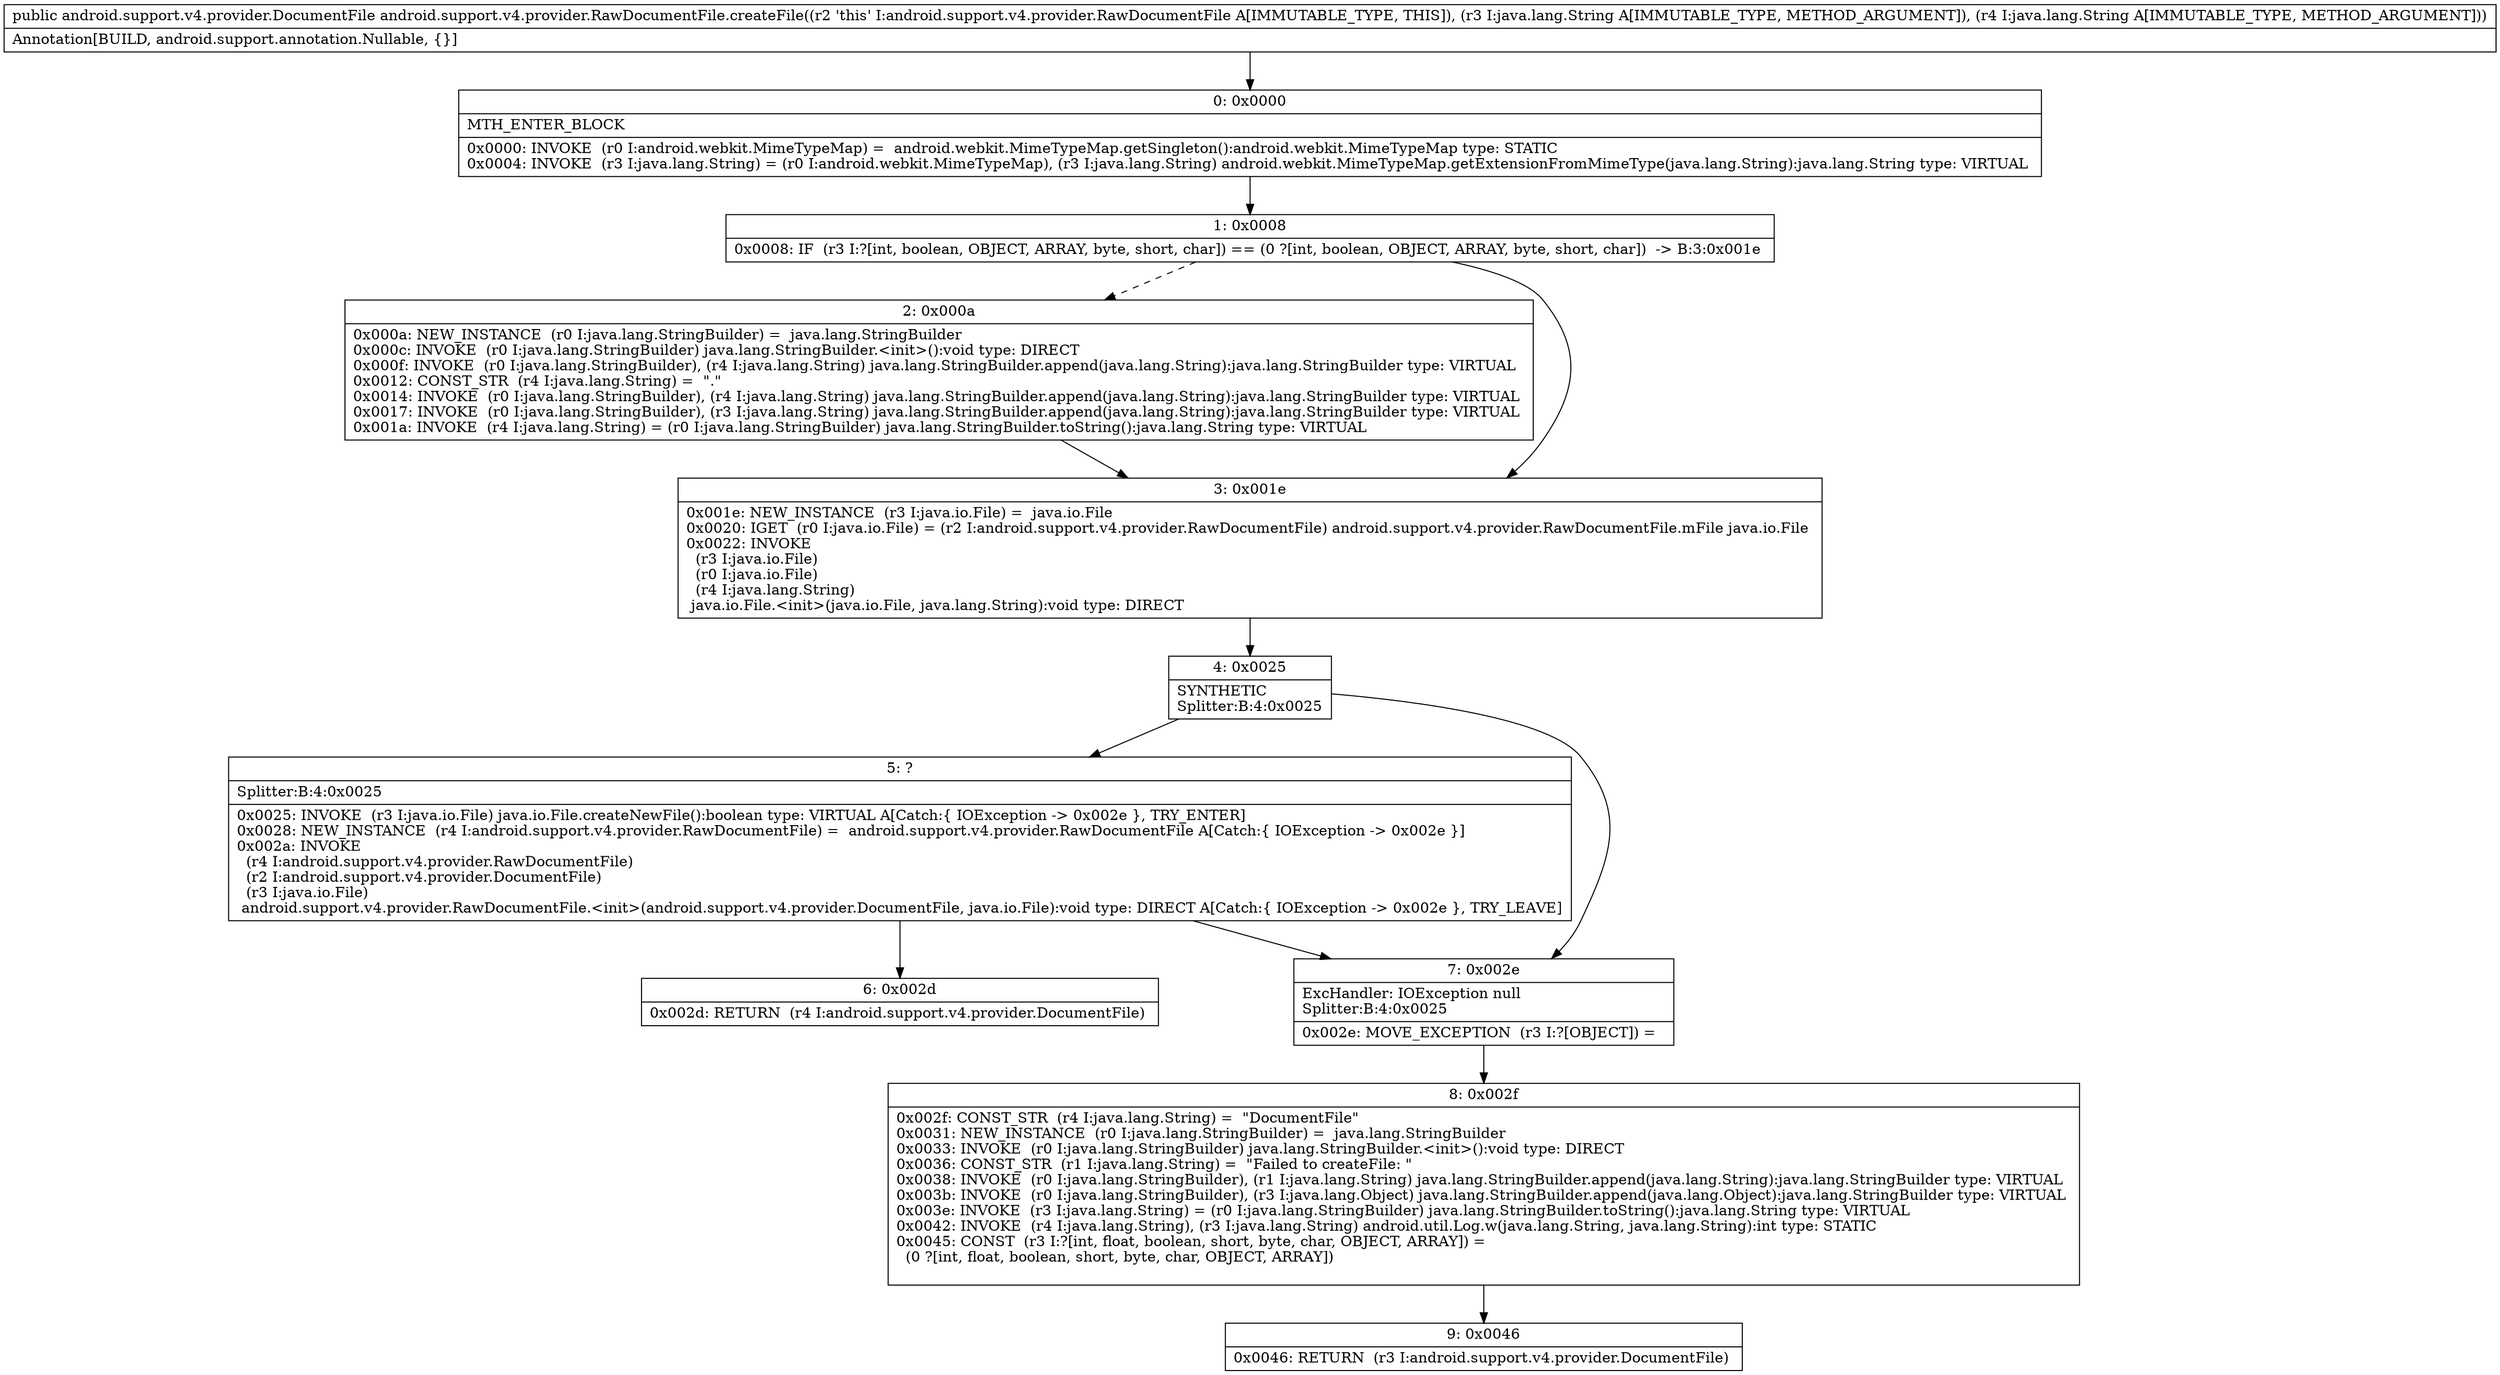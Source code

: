 digraph "CFG forandroid.support.v4.provider.RawDocumentFile.createFile(Ljava\/lang\/String;Ljava\/lang\/String;)Landroid\/support\/v4\/provider\/DocumentFile;" {
Node_0 [shape=record,label="{0\:\ 0x0000|MTH_ENTER_BLOCK\l|0x0000: INVOKE  (r0 I:android.webkit.MimeTypeMap) =  android.webkit.MimeTypeMap.getSingleton():android.webkit.MimeTypeMap type: STATIC \l0x0004: INVOKE  (r3 I:java.lang.String) = (r0 I:android.webkit.MimeTypeMap), (r3 I:java.lang.String) android.webkit.MimeTypeMap.getExtensionFromMimeType(java.lang.String):java.lang.String type: VIRTUAL \l}"];
Node_1 [shape=record,label="{1\:\ 0x0008|0x0008: IF  (r3 I:?[int, boolean, OBJECT, ARRAY, byte, short, char]) == (0 ?[int, boolean, OBJECT, ARRAY, byte, short, char])  \-\> B:3:0x001e \l}"];
Node_2 [shape=record,label="{2\:\ 0x000a|0x000a: NEW_INSTANCE  (r0 I:java.lang.StringBuilder) =  java.lang.StringBuilder \l0x000c: INVOKE  (r0 I:java.lang.StringBuilder) java.lang.StringBuilder.\<init\>():void type: DIRECT \l0x000f: INVOKE  (r0 I:java.lang.StringBuilder), (r4 I:java.lang.String) java.lang.StringBuilder.append(java.lang.String):java.lang.StringBuilder type: VIRTUAL \l0x0012: CONST_STR  (r4 I:java.lang.String) =  \".\" \l0x0014: INVOKE  (r0 I:java.lang.StringBuilder), (r4 I:java.lang.String) java.lang.StringBuilder.append(java.lang.String):java.lang.StringBuilder type: VIRTUAL \l0x0017: INVOKE  (r0 I:java.lang.StringBuilder), (r3 I:java.lang.String) java.lang.StringBuilder.append(java.lang.String):java.lang.StringBuilder type: VIRTUAL \l0x001a: INVOKE  (r4 I:java.lang.String) = (r0 I:java.lang.StringBuilder) java.lang.StringBuilder.toString():java.lang.String type: VIRTUAL \l}"];
Node_3 [shape=record,label="{3\:\ 0x001e|0x001e: NEW_INSTANCE  (r3 I:java.io.File) =  java.io.File \l0x0020: IGET  (r0 I:java.io.File) = (r2 I:android.support.v4.provider.RawDocumentFile) android.support.v4.provider.RawDocumentFile.mFile java.io.File \l0x0022: INVOKE  \l  (r3 I:java.io.File)\l  (r0 I:java.io.File)\l  (r4 I:java.lang.String)\l java.io.File.\<init\>(java.io.File, java.lang.String):void type: DIRECT \l}"];
Node_4 [shape=record,label="{4\:\ 0x0025|SYNTHETIC\lSplitter:B:4:0x0025\l}"];
Node_5 [shape=record,label="{5\:\ ?|Splitter:B:4:0x0025\l|0x0025: INVOKE  (r3 I:java.io.File) java.io.File.createNewFile():boolean type: VIRTUAL A[Catch:\{ IOException \-\> 0x002e \}, TRY_ENTER]\l0x0028: NEW_INSTANCE  (r4 I:android.support.v4.provider.RawDocumentFile) =  android.support.v4.provider.RawDocumentFile A[Catch:\{ IOException \-\> 0x002e \}]\l0x002a: INVOKE  \l  (r4 I:android.support.v4.provider.RawDocumentFile)\l  (r2 I:android.support.v4.provider.DocumentFile)\l  (r3 I:java.io.File)\l android.support.v4.provider.RawDocumentFile.\<init\>(android.support.v4.provider.DocumentFile, java.io.File):void type: DIRECT A[Catch:\{ IOException \-\> 0x002e \}, TRY_LEAVE]\l}"];
Node_6 [shape=record,label="{6\:\ 0x002d|0x002d: RETURN  (r4 I:android.support.v4.provider.DocumentFile) \l}"];
Node_7 [shape=record,label="{7\:\ 0x002e|ExcHandler: IOException null\lSplitter:B:4:0x0025\l|0x002e: MOVE_EXCEPTION  (r3 I:?[OBJECT]) =  \l}"];
Node_8 [shape=record,label="{8\:\ 0x002f|0x002f: CONST_STR  (r4 I:java.lang.String) =  \"DocumentFile\" \l0x0031: NEW_INSTANCE  (r0 I:java.lang.StringBuilder) =  java.lang.StringBuilder \l0x0033: INVOKE  (r0 I:java.lang.StringBuilder) java.lang.StringBuilder.\<init\>():void type: DIRECT \l0x0036: CONST_STR  (r1 I:java.lang.String) =  \"Failed to createFile: \" \l0x0038: INVOKE  (r0 I:java.lang.StringBuilder), (r1 I:java.lang.String) java.lang.StringBuilder.append(java.lang.String):java.lang.StringBuilder type: VIRTUAL \l0x003b: INVOKE  (r0 I:java.lang.StringBuilder), (r3 I:java.lang.Object) java.lang.StringBuilder.append(java.lang.Object):java.lang.StringBuilder type: VIRTUAL \l0x003e: INVOKE  (r3 I:java.lang.String) = (r0 I:java.lang.StringBuilder) java.lang.StringBuilder.toString():java.lang.String type: VIRTUAL \l0x0042: INVOKE  (r4 I:java.lang.String), (r3 I:java.lang.String) android.util.Log.w(java.lang.String, java.lang.String):int type: STATIC \l0x0045: CONST  (r3 I:?[int, float, boolean, short, byte, char, OBJECT, ARRAY]) = \l  (0 ?[int, float, boolean, short, byte, char, OBJECT, ARRAY])\l \l}"];
Node_9 [shape=record,label="{9\:\ 0x0046|0x0046: RETURN  (r3 I:android.support.v4.provider.DocumentFile) \l}"];
MethodNode[shape=record,label="{public android.support.v4.provider.DocumentFile android.support.v4.provider.RawDocumentFile.createFile((r2 'this' I:android.support.v4.provider.RawDocumentFile A[IMMUTABLE_TYPE, THIS]), (r3 I:java.lang.String A[IMMUTABLE_TYPE, METHOD_ARGUMENT]), (r4 I:java.lang.String A[IMMUTABLE_TYPE, METHOD_ARGUMENT]))  | Annotation[BUILD, android.support.annotation.Nullable, \{\}]\l}"];
MethodNode -> Node_0;
Node_0 -> Node_1;
Node_1 -> Node_2[style=dashed];
Node_1 -> Node_3;
Node_2 -> Node_3;
Node_3 -> Node_4;
Node_4 -> Node_5;
Node_4 -> Node_7;
Node_5 -> Node_6;
Node_5 -> Node_7;
Node_7 -> Node_8;
Node_8 -> Node_9;
}


